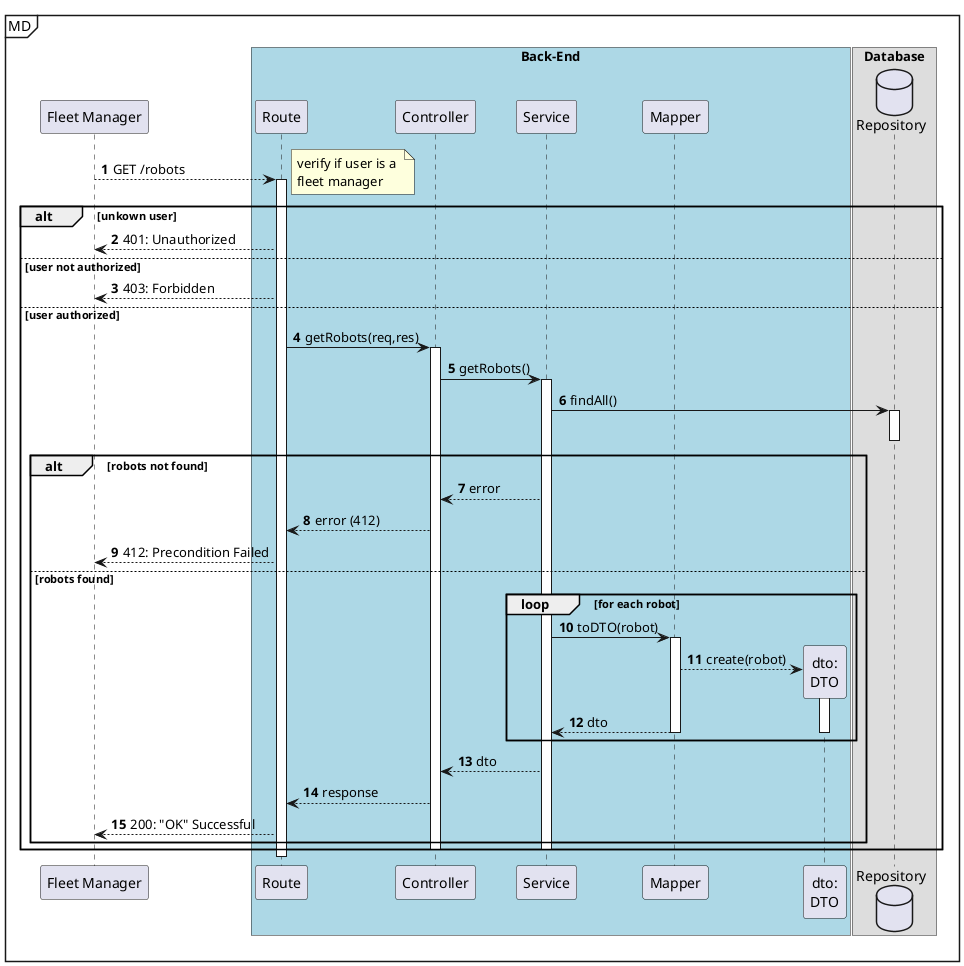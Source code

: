 @startuml
autonumber

participant "Fleet Manager" as ui

mainframe MD
box "Back-End" #LightBlue
participant "Route" as r
participant "Controller" as ctrl
participant "Service" as svc

participant "Mapper" as map
participant "dto:\nDTO" as dto
end box

box "Database"
database "Repository" as repo
end box

ui--> r: GET /robots
    activate r
note right : verify if user is a \nfleet manager
    alt unkown user
        r --> ui : 401: Unauthorized
    else user not authorized
        r --> ui : 403: Forbidden
    else user authorized
        r -> ctrl : getRobots(req,res)
        activate ctrl
            ctrl -> svc : getRobots()
            activate svc
                svc -> repo : findAll()
                activate repo
                deactivate repo

                alt robots not found
                    svc --> ctrl : error
                    ctrl --> r : error (412)
                    ui<--r : 412: Precondition Failed
                else robots found

                loop for each robot

                        svc -> map : toDTO(robot)


                    activate map
                        map --> dto** : create(robot)
                        activate dto
                            map --> svc : dto
                        deactivate dto
                    deactivate map
                end loop
                    svc --> ctrl : dto
                    ctrl --> r : response
                    ui<-- r : 200: "OK" Successful
                end
            deactivate svc
        deactivate ctrl
        end
    deactivate r

@enduml
